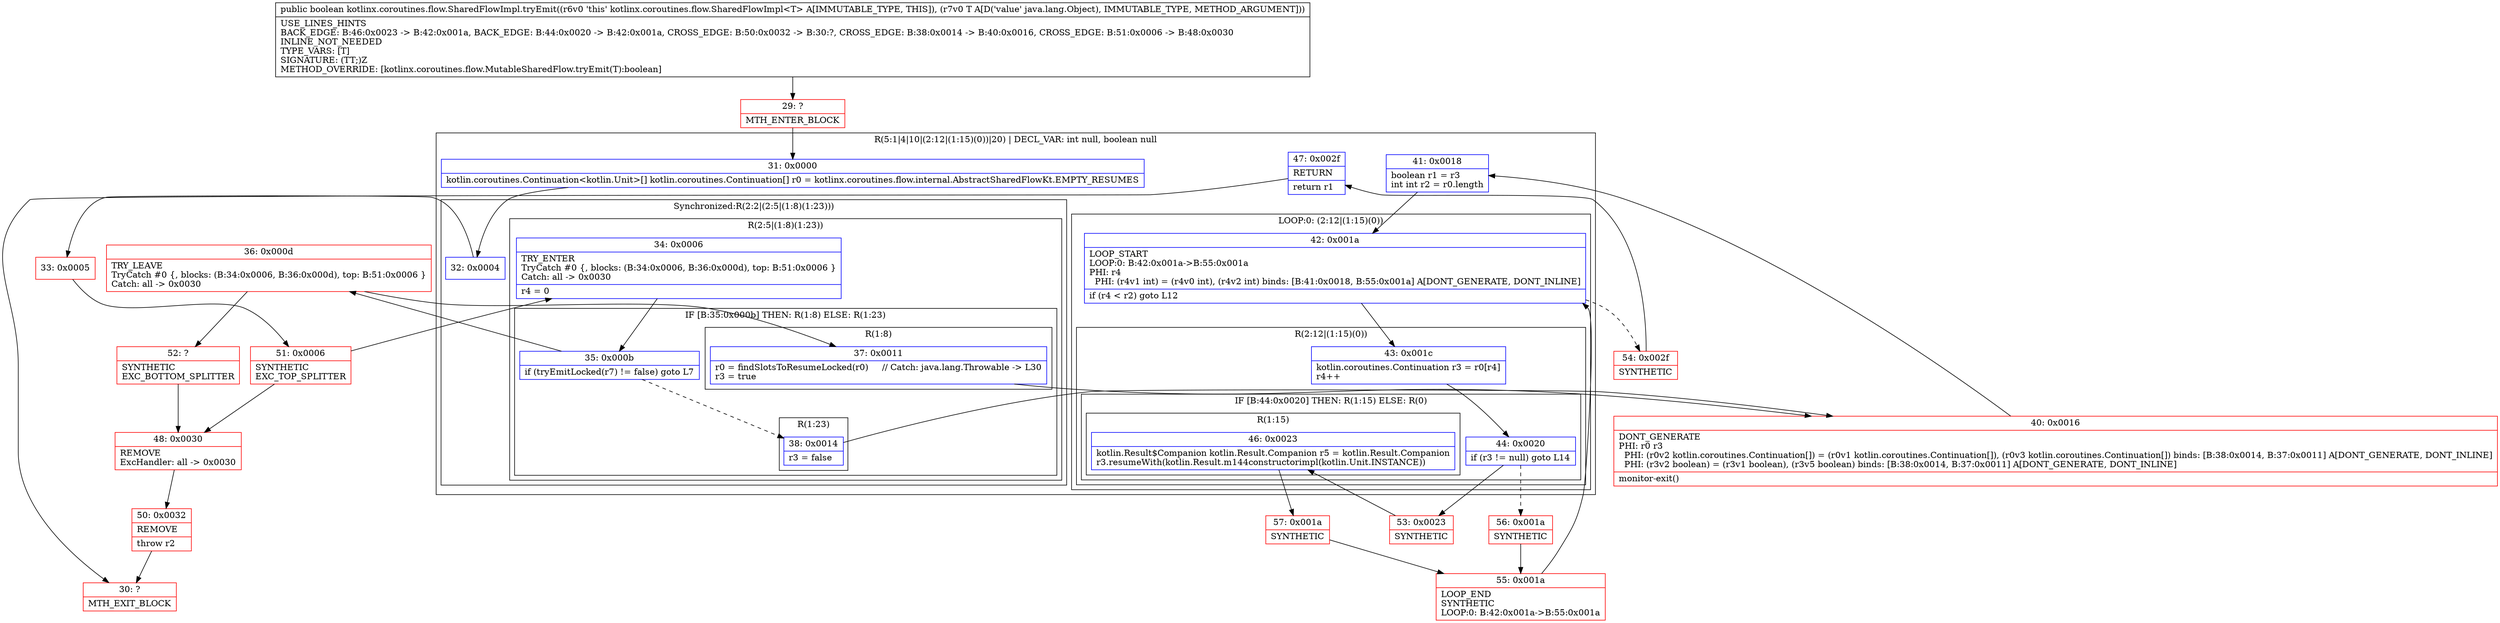 digraph "CFG forkotlinx.coroutines.flow.SharedFlowImpl.tryEmit(Ljava\/lang\/Object;)Z" {
subgraph cluster_Region_1071878054 {
label = "R(5:1|4|10|(2:12|(1:15)(0))|20) | DECL_VAR: int null, boolean null\l";
node [shape=record,color=blue];
Node_31 [shape=record,label="{31\:\ 0x0000|kotlin.coroutines.Continuation\<kotlin.Unit\>[] kotlin.coroutines.Continuation[] r0 = kotlinx.coroutines.flow.internal.AbstractSharedFlowKt.EMPTY_RESUMES\l}"];
subgraph cluster_SynchronizedRegion_1166975803 {
label = "Synchronized:R(2:2|(2:5|(1:8)(1:23)))";
node [shape=record,color=blue];
Node_32 [shape=record,label="{32\:\ 0x0004}"];
subgraph cluster_Region_170266386 {
label = "R(2:5|(1:8)(1:23))";
node [shape=record,color=blue];
Node_34 [shape=record,label="{34\:\ 0x0006|TRY_ENTER\lTryCatch #0 \{, blocks: (B:34:0x0006, B:36:0x000d), top: B:51:0x0006 \}\lCatch: all \-\> 0x0030\l|r4 = 0\l}"];
subgraph cluster_IfRegion_1232132785 {
label = "IF [B:35:0x000b] THEN: R(1:8) ELSE: R(1:23)";
node [shape=record,color=blue];
Node_35 [shape=record,label="{35\:\ 0x000b|if (tryEmitLocked(r7) != false) goto L7\l}"];
subgraph cluster_Region_195011338 {
label = "R(1:8)";
node [shape=record,color=blue];
Node_37 [shape=record,label="{37\:\ 0x0011|r0 = findSlotsToResumeLocked(r0)     \/\/ Catch: java.lang.Throwable \-\> L30\lr3 = true\l}"];
}
subgraph cluster_Region_689647439 {
label = "R(1:23)";
node [shape=record,color=blue];
Node_38 [shape=record,label="{38\:\ 0x0014|r3 = false\l}"];
}
}
}
}
Node_41 [shape=record,label="{41\:\ 0x0018|boolean r1 = r3\lint int r2 = r0.length\l}"];
subgraph cluster_LoopRegion_1609191061 {
label = "LOOP:0: (2:12|(1:15)(0))";
node [shape=record,color=blue];
Node_42 [shape=record,label="{42\:\ 0x001a|LOOP_START\lLOOP:0: B:42:0x001a\-\>B:55:0x001a\lPHI: r4 \l  PHI: (r4v1 int) = (r4v0 int), (r4v2 int) binds: [B:41:0x0018, B:55:0x001a] A[DONT_GENERATE, DONT_INLINE]\l|if (r4 \< r2) goto L12\l}"];
subgraph cluster_Region_486853445 {
label = "R(2:12|(1:15)(0))";
node [shape=record,color=blue];
Node_43 [shape=record,label="{43\:\ 0x001c|kotlin.coroutines.Continuation r3 = r0[r4]\lr4++\l}"];
subgraph cluster_IfRegion_1678764238 {
label = "IF [B:44:0x0020] THEN: R(1:15) ELSE: R(0)";
node [shape=record,color=blue];
Node_44 [shape=record,label="{44\:\ 0x0020|if (r3 != null) goto L14\l}"];
subgraph cluster_Region_1584080322 {
label = "R(1:15)";
node [shape=record,color=blue];
Node_46 [shape=record,label="{46\:\ 0x0023|kotlin.Result$Companion kotlin.Result.Companion r5 = kotlin.Result.Companion\lr3.resumeWith(kotlin.Result.m144constructorimpl(kotlin.Unit.INSTANCE))\l}"];
}
subgraph cluster_Region_862134613 {
label = "R(0)";
node [shape=record,color=blue];
}
}
}
}
Node_47 [shape=record,label="{47\:\ 0x002f|RETURN\l|return r1\l}"];
}
Node_29 [shape=record,color=red,label="{29\:\ ?|MTH_ENTER_BLOCK\l}"];
Node_33 [shape=record,color=red,label="{33\:\ 0x0005}"];
Node_51 [shape=record,color=red,label="{51\:\ 0x0006|SYNTHETIC\lEXC_TOP_SPLITTER\l}"];
Node_36 [shape=record,color=red,label="{36\:\ 0x000d|TRY_LEAVE\lTryCatch #0 \{, blocks: (B:34:0x0006, B:36:0x000d), top: B:51:0x0006 \}\lCatch: all \-\> 0x0030\l}"];
Node_40 [shape=record,color=red,label="{40\:\ 0x0016|DONT_GENERATE\lPHI: r0 r3 \l  PHI: (r0v2 kotlin.coroutines.Continuation[]) = (r0v1 kotlin.coroutines.Continuation[]), (r0v3 kotlin.coroutines.Continuation[]) binds: [B:38:0x0014, B:37:0x0011] A[DONT_GENERATE, DONT_INLINE]\l  PHI: (r3v2 boolean) = (r3v1 boolean), (r3v5 boolean) binds: [B:38:0x0014, B:37:0x0011] A[DONT_GENERATE, DONT_INLINE]\l|monitor\-exit()\l}"];
Node_53 [shape=record,color=red,label="{53\:\ 0x0023|SYNTHETIC\l}"];
Node_57 [shape=record,color=red,label="{57\:\ 0x001a|SYNTHETIC\l}"];
Node_55 [shape=record,color=red,label="{55\:\ 0x001a|LOOP_END\lSYNTHETIC\lLOOP:0: B:42:0x001a\-\>B:55:0x001a\l}"];
Node_56 [shape=record,color=red,label="{56\:\ 0x001a|SYNTHETIC\l}"];
Node_54 [shape=record,color=red,label="{54\:\ 0x002f|SYNTHETIC\l}"];
Node_30 [shape=record,color=red,label="{30\:\ ?|MTH_EXIT_BLOCK\l}"];
Node_52 [shape=record,color=red,label="{52\:\ ?|SYNTHETIC\lEXC_BOTTOM_SPLITTER\l}"];
Node_48 [shape=record,color=red,label="{48\:\ 0x0030|REMOVE\lExcHandler: all \-\> 0x0030\l}"];
Node_50 [shape=record,color=red,label="{50\:\ 0x0032|REMOVE\l|throw r2\l}"];
MethodNode[shape=record,label="{public boolean kotlinx.coroutines.flow.SharedFlowImpl.tryEmit((r6v0 'this' kotlinx.coroutines.flow.SharedFlowImpl\<T\> A[IMMUTABLE_TYPE, THIS]), (r7v0 T A[D('value' java.lang.Object), IMMUTABLE_TYPE, METHOD_ARGUMENT]))  | USE_LINES_HINTS\lBACK_EDGE: B:46:0x0023 \-\> B:42:0x001a, BACK_EDGE: B:44:0x0020 \-\> B:42:0x001a, CROSS_EDGE: B:50:0x0032 \-\> B:30:?, CROSS_EDGE: B:38:0x0014 \-\> B:40:0x0016, CROSS_EDGE: B:51:0x0006 \-\> B:48:0x0030\lINLINE_NOT_NEEDED\lTYPE_VARS: [T]\lSIGNATURE: (TT;)Z\lMETHOD_OVERRIDE: [kotlinx.coroutines.flow.MutableSharedFlow.tryEmit(T):boolean]\l}"];
MethodNode -> Node_29;Node_31 -> Node_32;
Node_32 -> Node_33;
Node_34 -> Node_35;
Node_35 -> Node_36;
Node_35 -> Node_38[style=dashed];
Node_37 -> Node_40;
Node_38 -> Node_40;
Node_41 -> Node_42;
Node_42 -> Node_43;
Node_42 -> Node_54[style=dashed];
Node_43 -> Node_44;
Node_44 -> Node_53;
Node_44 -> Node_56[style=dashed];
Node_46 -> Node_57;
Node_47 -> Node_30;
Node_29 -> Node_31;
Node_33 -> Node_51;
Node_51 -> Node_34;
Node_51 -> Node_48;
Node_36 -> Node_37;
Node_36 -> Node_52;
Node_40 -> Node_41;
Node_53 -> Node_46;
Node_57 -> Node_55;
Node_55 -> Node_42;
Node_56 -> Node_55;
Node_54 -> Node_47;
Node_52 -> Node_48;
Node_48 -> Node_50;
Node_50 -> Node_30;
}

